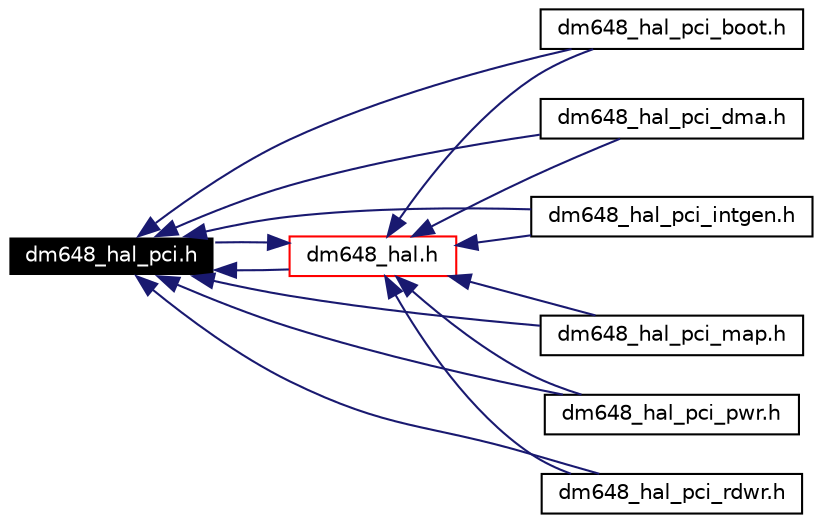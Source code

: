 digraph G
{
  edge [fontname="Helvetica",fontsize=10,labelfontname="Helvetica",labelfontsize=10];
  node [fontname="Helvetica",fontsize=10,shape=record];
  rankdir=LR;
  Node1 [label="dm648_hal_pci.h",height=0.2,width=0.4,color="white", fillcolor="black", style="filled" fontcolor="white"];
  Node1 -> Node2 [dir=back,color="midnightblue",fontsize=10,style="solid",fontname="Helvetica"];
  Node2 [label="dm648_hal.h",height=0.2,width=0.4,color="red", fillcolor="white", style="filled",URL="$dm648__hal_8h.html"];
  Node2 -> Node1 [dir=back,color="midnightblue",fontsize=10,style="solid",fontname="Helvetica"];
  Node2 -> Node3 [dir=back,color="midnightblue",fontsize=10,style="solid",fontname="Helvetica"];
  Node3 [label="dm648_hal_pci_boot.h",height=0.2,width=0.4,color="black", fillcolor="white", style="filled",URL="$dm648__hal__pci__boot_8h.html"];
  Node2 -> Node4 [dir=back,color="midnightblue",fontsize=10,style="solid",fontname="Helvetica"];
  Node4 [label="dm648_hal_pci_dma.h",height=0.2,width=0.4,color="black", fillcolor="white", style="filled",URL="$dm648__hal__pci__dma_8h.html"];
  Node2 -> Node5 [dir=back,color="midnightblue",fontsize=10,style="solid",fontname="Helvetica"];
  Node5 [label="dm648_hal_pci_intgen.h",height=0.2,width=0.4,color="black", fillcolor="white", style="filled",URL="$dm648__hal__pci__intgen_8h.html"];
  Node2 -> Node6 [dir=back,color="midnightblue",fontsize=10,style="solid",fontname="Helvetica"];
  Node6 [label="dm648_hal_pci_map.h",height=0.2,width=0.4,color="black", fillcolor="white", style="filled",URL="$dm648__hal__pci__map_8h.html"];
  Node2 -> Node7 [dir=back,color="midnightblue",fontsize=10,style="solid",fontname="Helvetica"];
  Node7 [label="dm648_hal_pci_pwr.h",height=0.2,width=0.4,color="black", fillcolor="white", style="filled",URL="$dm648__hal__pci__pwr_8h.html"];
  Node2 -> Node8 [dir=back,color="midnightblue",fontsize=10,style="solid",fontname="Helvetica"];
  Node8 [label="dm648_hal_pci_rdwr.h",height=0.2,width=0.4,color="black", fillcolor="white", style="filled",URL="$dm648__hal__pci__rdwr_8h.html"];
  Node1 -> Node3 [dir=back,color="midnightblue",fontsize=10,style="solid",fontname="Helvetica"];
  Node1 -> Node4 [dir=back,color="midnightblue",fontsize=10,style="solid",fontname="Helvetica"];
  Node1 -> Node5 [dir=back,color="midnightblue",fontsize=10,style="solid",fontname="Helvetica"];
  Node1 -> Node6 [dir=back,color="midnightblue",fontsize=10,style="solid",fontname="Helvetica"];
  Node1 -> Node7 [dir=back,color="midnightblue",fontsize=10,style="solid",fontname="Helvetica"];
  Node1 -> Node8 [dir=back,color="midnightblue",fontsize=10,style="solid",fontname="Helvetica"];
}
